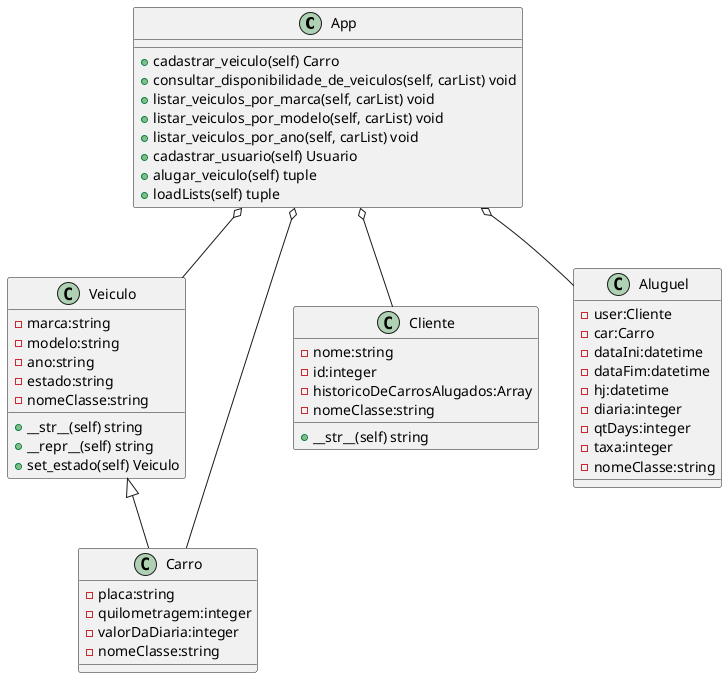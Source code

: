 @startuml LocadoraDocs
    class App {
        +cadastrar_veiculo(self) Carro
        +consultar_disponibilidade_de_veiculos(self, carList) void
        +listar_veiculos_por_marca(self, carList) void
        +listar_veiculos_por_modelo(self, carList) void
        +listar_veiculos_por_ano(self, carList) void
        +cadastrar_usuario(self) Usuario
        +alugar_veiculo(self) tuple
        +loadLists(self) tuple
    }
    class Veiculo {
        - marca:string 
        - modelo:string
        - ano:string
        - estado:string
        - nomeClasse:string

        +__str__(self) string 
        +__repr__(self) string
        +set_estado(self) Veiculo
    }
    class Carro{
        - placa:string 
        - quilometragem:integer
        - valorDaDiaria:integer
        - nomeClasse:string
    }
    class Cliente{
        - nome:string
        - id:integer
        - historicoDeCarrosAlugados:Array
        - nomeClasse:string

        +__str__(self) string
    }
    class Aluguel{
        - user:Cliente
        - car:Carro
        - dataIni:datetime
        - dataFim:datetime
        - hj:datetime
        - diaria:integer
        - qtDays:integer
        - taxa:integer
        - nomeClasse:string
    }
    Veiculo <|-- Carro
    App o-- Veiculo
    App o-- Carro
    App o-- Cliente
    App o-- Aluguel
@enduml